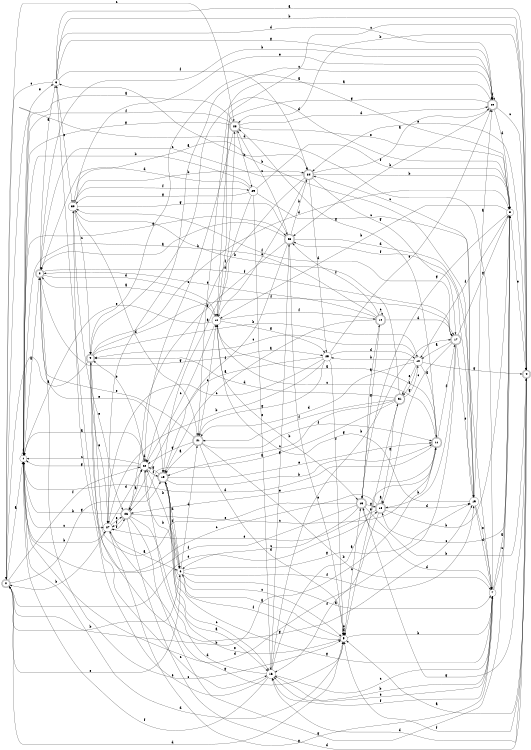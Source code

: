 digraph n26_4 {
__start0 [label="" shape="none"];

rankdir=LR;
size="8,5";

s0 [style="rounded,filled", color="black", fillcolor="white" shape="doublecircle", label="0"];
s1 [style="filled", color="black", fillcolor="white" shape="circle", label="1"];
s2 [style="rounded,filled", color="black", fillcolor="white" shape="doublecircle", label="2"];
s3 [style="filled", color="black", fillcolor="white" shape="circle", label="3"];
s4 [style="rounded,filled", color="black", fillcolor="white" shape="doublecircle", label="4"];
s5 [style="filled", color="black", fillcolor="white" shape="circle", label="5"];
s6 [style="filled", color="black", fillcolor="white" shape="circle", label="6"];
s7 [style="filled", color="black", fillcolor="white" shape="circle", label="7"];
s8 [style="filled", color="black", fillcolor="white" shape="circle", label="8"];
s9 [style="rounded,filled", color="black", fillcolor="white" shape="doublecircle", label="9"];
s10 [style="filled", color="black", fillcolor="white" shape="circle", label="10"];
s11 [style="rounded,filled", color="black", fillcolor="white" shape="doublecircle", label="11"];
s12 [style="filled", color="black", fillcolor="white" shape="circle", label="12"];
s13 [style="rounded,filled", color="black", fillcolor="white" shape="doublecircle", label="13"];
s14 [style="rounded,filled", color="black", fillcolor="white" shape="doublecircle", label="14"];
s15 [style="rounded,filled", color="black", fillcolor="white" shape="doublecircle", label="15"];
s16 [style="filled", color="black", fillcolor="white" shape="circle", label="16"];
s17 [style="rounded,filled", color="black", fillcolor="white" shape="doublecircle", label="17"];
s18 [style="rounded,filled", color="black", fillcolor="white" shape="doublecircle", label="18"];
s19 [style="filled", color="black", fillcolor="white" shape="circle", label="19"];
s20 [style="rounded,filled", color="black", fillcolor="white" shape="doublecircle", label="20"];
s21 [style="rounded,filled", color="black", fillcolor="white" shape="doublecircle", label="21"];
s22 [style="filled", color="black", fillcolor="white" shape="circle", label="22"];
s23 [style="rounded,filled", color="black", fillcolor="white" shape="doublecircle", label="23"];
s24 [style="rounded,filled", color="black", fillcolor="white" shape="doublecircle", label="24"];
s25 [style="filled", color="black", fillcolor="white" shape="circle", label="25"];
s26 [style="rounded,filled", color="black", fillcolor="white" shape="doublecircle", label="26"];
s27 [style="filled", color="black", fillcolor="white" shape="circle", label="27"];
s28 [style="rounded,filled", color="black", fillcolor="white" shape="doublecircle", label="28"];
s29 [style="filled", color="black", fillcolor="white" shape="circle", label="29"];
s30 [style="filled", color="black", fillcolor="white" shape="circle", label="30"];
s31 [style="rounded,filled", color="black", fillcolor="white" shape="doublecircle", label="31"];
s0 -> s1 [label="a"];
s0 -> s6 [label="b"];
s0 -> s28 [label="c"];
s0 -> s5 [label="d"];
s0 -> s18 [label="e"];
s0 -> s22 [label="f"];
s0 -> s15 [label="g"];
s1 -> s2 [label="a"];
s1 -> s27 [label="b"];
s1 -> s27 [label="c"];
s1 -> s5 [label="d"];
s1 -> s3 [label="e"];
s1 -> s1 [label="f"];
s1 -> s23 [label="g"];
s2 -> s3 [label="a"];
s2 -> s20 [label="b"];
s2 -> s5 [label="c"];
s2 -> s12 [label="d"];
s2 -> s15 [label="e"];
s2 -> s17 [label="f"];
s2 -> s25 [label="g"];
s3 -> s4 [label="a"];
s3 -> s4 [label="b"];
s3 -> s0 [label="c"];
s3 -> s20 [label="d"];
s3 -> s30 [label="e"];
s3 -> s24 [label="f"];
s3 -> s20 [label="g"];
s4 -> s5 [label="a"];
s4 -> s28 [label="b"];
s4 -> s12 [label="c"];
s4 -> s16 [label="d"];
s4 -> s24 [label="e"];
s4 -> s5 [label="f"];
s4 -> s13 [label="g"];
s5 -> s6 [label="a"];
s5 -> s7 [label="b"];
s5 -> s13 [label="c"];
s5 -> s5 [label="d"];
s5 -> s5 [label="e"];
s5 -> s15 [label="f"];
s5 -> s27 [label="g"];
s6 -> s7 [label="a"];
s6 -> s22 [label="b"];
s6 -> s5 [label="c"];
s6 -> s21 [label="d"];
s6 -> s0 [label="e"];
s6 -> s19 [label="f"];
s6 -> s19 [label="g"];
s7 -> s8 [label="a"];
s7 -> s16 [label="b"];
s7 -> s8 [label="c"];
s7 -> s0 [label="d"];
s7 -> s16 [label="e"];
s7 -> s16 [label="f"];
s7 -> s15 [label="g"];
s8 -> s9 [label="a"];
s8 -> s12 [label="b"];
s8 -> s18 [label="c"];
s8 -> s9 [label="d"];
s8 -> s4 [label="e"];
s8 -> s10 [label="f"];
s8 -> s13 [label="g"];
s9 -> s0 [label="a"];
s9 -> s10 [label="b"];
s9 -> s16 [label="c"];
s9 -> s8 [label="d"];
s9 -> s27 [label="e"];
s9 -> s17 [label="f"];
s9 -> s19 [label="g"];
s10 -> s11 [label="a"];
s10 -> s25 [label="b"];
s10 -> s9 [label="c"];
s10 -> s21 [label="d"];
s10 -> s31 [label="e"];
s10 -> s31 [label="f"];
s10 -> s4 [label="g"];
s11 -> s12 [label="a"];
s11 -> s0 [label="b"];
s11 -> s12 [label="c"];
s11 -> s1 [label="d"];
s11 -> s26 [label="e"];
s11 -> s17 [label="f"];
s11 -> s28 [label="g"];
s12 -> s2 [label="a"];
s12 -> s13 [label="b"];
s12 -> s22 [label="c"];
s12 -> s28 [label="d"];
s12 -> s1 [label="e"];
s12 -> s14 [label="f"];
s12 -> s25 [label="g"];
s13 -> s14 [label="a"];
s13 -> s4 [label="b"];
s13 -> s6 [label="c"];
s13 -> s7 [label="d"];
s13 -> s9 [label="e"];
s13 -> s1 [label="f"];
s13 -> s18 [label="g"];
s14 -> s15 [label="a"];
s14 -> s1 [label="b"];
s14 -> s14 [label="c"];
s14 -> s17 [label="d"];
s14 -> s2 [label="e"];
s14 -> s23 [label="f"];
s14 -> s13 [label="g"];
s15 -> s16 [label="a"];
s15 -> s11 [label="b"];
s15 -> s16 [label="c"];
s15 -> s6 [label="d"];
s15 -> s11 [label="e"];
s15 -> s6 [label="f"];
s15 -> s22 [label="g"];
s16 -> s11 [label="a"];
s16 -> s17 [label="b"];
s16 -> s7 [label="c"];
s16 -> s22 [label="d"];
s16 -> s30 [label="e"];
s16 -> s1 [label="f"];
s16 -> s23 [label="g"];
s17 -> s10 [label="a"];
s17 -> s18 [label="b"];
s17 -> s18 [label="c"];
s17 -> s1 [label="d"];
s17 -> s19 [label="e"];
s17 -> s30 [label="f"];
s17 -> s8 [label="g"];
s18 -> s18 [label="a"];
s18 -> s8 [label="b"];
s18 -> s3 [label="c"];
s18 -> s19 [label="d"];
s18 -> s27 [label="e"];
s18 -> s16 [label="f"];
s18 -> s31 [label="g"];
s19 -> s20 [label="a"];
s19 -> s3 [label="b"];
s19 -> s24 [label="c"];
s19 -> s7 [label="d"];
s19 -> s7 [label="e"];
s19 -> s23 [label="f"];
s19 -> s12 [label="g"];
s20 -> s21 [label="a"];
s20 -> s23 [label="b"];
s20 -> s4 [label="c"];
s20 -> s8 [label="d"];
s20 -> s30 [label="e"];
s20 -> s20 [label="f"];
s20 -> s12 [label="g"];
s21 -> s15 [label="a"];
s21 -> s7 [label="b"];
s21 -> s12 [label="c"];
s21 -> s5 [label="d"];
s21 -> s2 [label="e"];
s21 -> s11 [label="f"];
s21 -> s22 [label="g"];
s22 -> s1 [label="a"];
s22 -> s6 [label="b"];
s22 -> s1 [label="c"];
s22 -> s22 [label="d"];
s22 -> s9 [label="e"];
s22 -> s15 [label="f"];
s22 -> s1 [label="g"];
s23 -> s2 [label="a"];
s23 -> s24 [label="b"];
s23 -> s28 [label="c"];
s23 -> s19 [label="d"];
s23 -> s5 [label="e"];
s23 -> s15 [label="f"];
s23 -> s26 [label="g"];
s24 -> s20 [label="a"];
s24 -> s8 [label="b"];
s24 -> s2 [label="c"];
s24 -> s25 [label="d"];
s24 -> s12 [label="e"];
s24 -> s22 [label="f"];
s24 -> s17 [label="g"];
s25 -> s26 [label="a"];
s25 -> s27 [label="b"];
s25 -> s27 [label="c"];
s25 -> s10 [label="d"];
s25 -> s20 [label="e"];
s25 -> s5 [label="f"];
s25 -> s21 [label="g"];
s26 -> s22 [label="a"];
s26 -> s1 [label="b"];
s26 -> s11 [label="c"];
s26 -> s4 [label="d"];
s26 -> s5 [label="e"];
s26 -> s27 [label="f"];
s26 -> s8 [label="g"];
s27 -> s6 [label="a"];
s27 -> s0 [label="b"];
s27 -> s20 [label="c"];
s27 -> s22 [label="d"];
s27 -> s26 [label="e"];
s27 -> s26 [label="f"];
s27 -> s7 [label="g"];
s28 -> s1 [label="a"];
s28 -> s29 [label="b"];
s28 -> s22 [label="c"];
s28 -> s20 [label="d"];
s28 -> s8 [label="e"];
s28 -> s1 [label="f"];
s28 -> s1 [label="g"];
s29 -> s15 [label="a"];
s29 -> s1 [label="b"];
s29 -> s7 [label="c"];
s29 -> s2 [label="d"];
s29 -> s16 [label="e"];
s29 -> s8 [label="f"];
s29 -> s30 [label="g"];
s30 -> s24 [label="a"];
s30 -> s24 [label="b"];
s30 -> s9 [label="c"];
s30 -> s21 [label="d"];
s30 -> s26 [label="e"];
s30 -> s29 [label="f"];
s30 -> s23 [label="g"];
s31 -> s26 [label="a"];
s31 -> s30 [label="b"];
s31 -> s15 [label="c"];
s31 -> s9 [label="d"];
s31 -> s5 [label="e"];
s31 -> s21 [label="f"];
s31 -> s10 [label="g"];

}